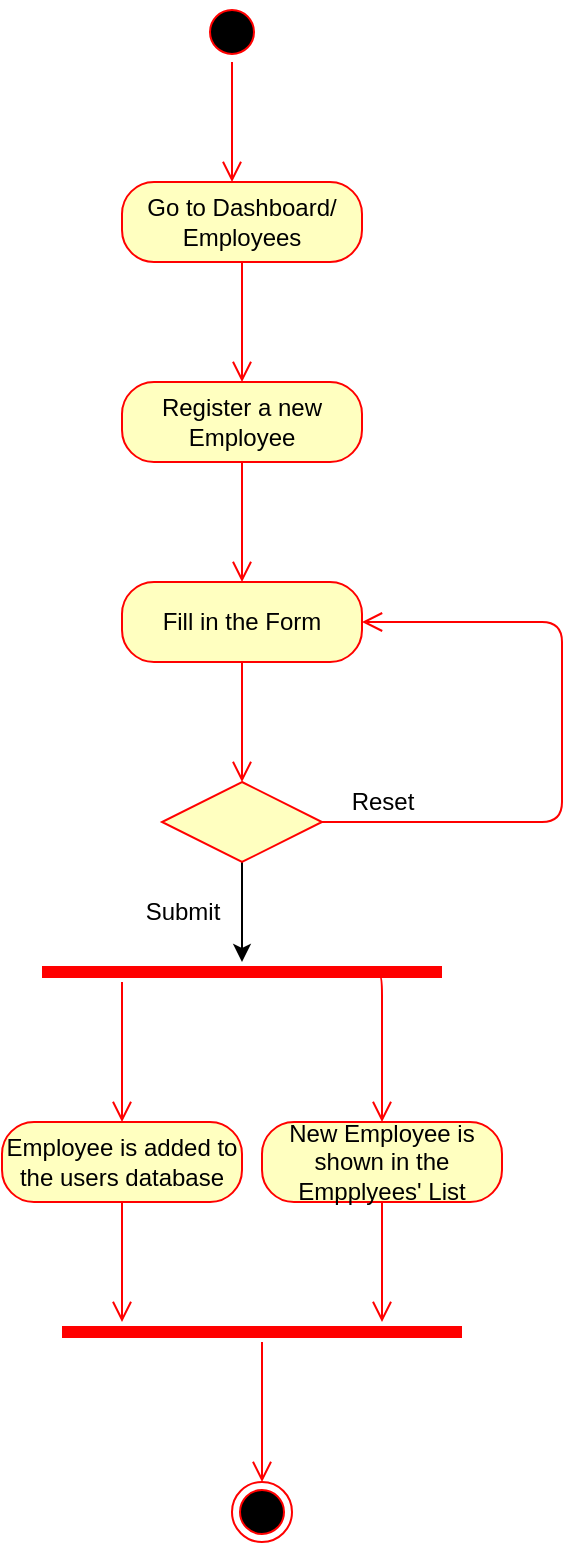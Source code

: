 <mxfile version="13.0.9" type="github">
  <diagram id="4S_pnQDNY2Cvlk0sm4Kf" name="Page-1">
    <mxGraphModel dx="782" dy="469" grid="1" gridSize="10" guides="1" tooltips="1" connect="1" arrows="1" fold="1" page="1" pageScale="1" pageWidth="827" pageHeight="1169" math="0" shadow="0">
      <root>
        <mxCell id="0" />
        <mxCell id="1" parent="0" />
        <mxCell id="twOVuE_fZyP6cUX2SMXx-1" value="" style="ellipse;html=1;shape=startState;fillColor=#000000;strokeColor=#ff0000;" vertex="1" parent="1">
          <mxGeometry x="370" y="20" width="30" height="30" as="geometry" />
        </mxCell>
        <mxCell id="twOVuE_fZyP6cUX2SMXx-2" value="" style="edgeStyle=orthogonalEdgeStyle;html=1;verticalAlign=bottom;endArrow=open;endSize=8;strokeColor=#ff0000;" edge="1" source="twOVuE_fZyP6cUX2SMXx-1" parent="1">
          <mxGeometry relative="1" as="geometry">
            <mxPoint x="385" y="110" as="targetPoint" />
          </mxGeometry>
        </mxCell>
        <mxCell id="twOVuE_fZyP6cUX2SMXx-3" value="Go to Dashboard/ Employees" style="rounded=1;whiteSpace=wrap;html=1;arcSize=40;fontColor=#000000;fillColor=#ffffc0;strokeColor=#ff0000;" vertex="1" parent="1">
          <mxGeometry x="330" y="110" width="120" height="40" as="geometry" />
        </mxCell>
        <mxCell id="twOVuE_fZyP6cUX2SMXx-4" value="" style="edgeStyle=orthogonalEdgeStyle;html=1;verticalAlign=bottom;endArrow=open;endSize=8;strokeColor=#ff0000;" edge="1" source="twOVuE_fZyP6cUX2SMXx-3" parent="1">
          <mxGeometry relative="1" as="geometry">
            <mxPoint x="390" y="210" as="targetPoint" />
          </mxGeometry>
        </mxCell>
        <mxCell id="twOVuE_fZyP6cUX2SMXx-5" value="Register a new Employee" style="rounded=1;whiteSpace=wrap;html=1;arcSize=40;fontColor=#000000;fillColor=#ffffc0;strokeColor=#ff0000;" vertex="1" parent="1">
          <mxGeometry x="330" y="210" width="120" height="40" as="geometry" />
        </mxCell>
        <mxCell id="twOVuE_fZyP6cUX2SMXx-6" value="" style="edgeStyle=orthogonalEdgeStyle;html=1;verticalAlign=bottom;endArrow=open;endSize=8;strokeColor=#ff0000;" edge="1" source="twOVuE_fZyP6cUX2SMXx-5" parent="1">
          <mxGeometry relative="1" as="geometry">
            <mxPoint x="390" y="310" as="targetPoint" />
          </mxGeometry>
        </mxCell>
        <mxCell id="twOVuE_fZyP6cUX2SMXx-15" style="edgeStyle=orthogonalEdgeStyle;rounded=0;orthogonalLoop=1;jettySize=auto;html=1;exitX=0.5;exitY=0;exitDx=0;exitDy=0;" edge="1" parent="1" source="twOVuE_fZyP6cUX2SMXx-7">
          <mxGeometry relative="1" as="geometry">
            <mxPoint x="390" y="430" as="targetPoint" />
          </mxGeometry>
        </mxCell>
        <mxCell id="twOVuE_fZyP6cUX2SMXx-16" style="edgeStyle=orthogonalEdgeStyle;rounded=0;orthogonalLoop=1;jettySize=auto;html=1;" edge="1" parent="1" source="twOVuE_fZyP6cUX2SMXx-7">
          <mxGeometry relative="1" as="geometry">
            <mxPoint x="390" y="500" as="targetPoint" />
          </mxGeometry>
        </mxCell>
        <mxCell id="twOVuE_fZyP6cUX2SMXx-7" value="" style="rhombus;whiteSpace=wrap;html=1;fillColor=#ffffc0;strokeColor=#ff0000;" vertex="1" parent="1">
          <mxGeometry x="350" y="410" width="80" height="40" as="geometry" />
        </mxCell>
        <mxCell id="twOVuE_fZyP6cUX2SMXx-8" value="" style="edgeStyle=orthogonalEdgeStyle;html=1;align=left;verticalAlign=bottom;endArrow=open;endSize=8;strokeColor=#ff0000;entryX=1;entryY=0.5;entryDx=0;entryDy=0;" edge="1" source="twOVuE_fZyP6cUX2SMXx-7" parent="1" target="twOVuE_fZyP6cUX2SMXx-11">
          <mxGeometry x="-1" relative="1" as="geometry">
            <mxPoint x="460" y="330" as="targetPoint" />
            <Array as="points">
              <mxPoint x="550" y="430" />
              <mxPoint x="550" y="330" />
            </Array>
          </mxGeometry>
        </mxCell>
        <mxCell id="twOVuE_fZyP6cUX2SMXx-11" value="Fill in the Form" style="rounded=1;whiteSpace=wrap;html=1;arcSize=40;fontColor=#000000;fillColor=#ffffc0;strokeColor=#ff0000;" vertex="1" parent="1">
          <mxGeometry x="330" y="310" width="120" height="40" as="geometry" />
        </mxCell>
        <mxCell id="twOVuE_fZyP6cUX2SMXx-12" value="" style="edgeStyle=orthogonalEdgeStyle;html=1;verticalAlign=bottom;endArrow=open;endSize=8;strokeColor=#ff0000;" edge="1" source="twOVuE_fZyP6cUX2SMXx-11" parent="1">
          <mxGeometry relative="1" as="geometry">
            <mxPoint x="390" y="410" as="targetPoint" />
          </mxGeometry>
        </mxCell>
        <mxCell id="twOVuE_fZyP6cUX2SMXx-17" value="Reset" style="text;html=1;align=center;verticalAlign=middle;resizable=0;points=[];autosize=1;" vertex="1" parent="1">
          <mxGeometry x="435" y="410" width="50" height="20" as="geometry" />
        </mxCell>
        <mxCell id="twOVuE_fZyP6cUX2SMXx-18" value="Submit" style="text;html=1;align=center;verticalAlign=middle;resizable=0;points=[];autosize=1;" vertex="1" parent="1">
          <mxGeometry x="335" y="465" width="50" height="20" as="geometry" />
        </mxCell>
        <mxCell id="twOVuE_fZyP6cUX2SMXx-19" value="" style="shape=line;html=1;strokeWidth=6;strokeColor=#ff0000;" vertex="1" parent="1">
          <mxGeometry x="290" y="500" width="200" height="10" as="geometry" />
        </mxCell>
        <mxCell id="twOVuE_fZyP6cUX2SMXx-20" value="" style="edgeStyle=orthogonalEdgeStyle;html=1;verticalAlign=bottom;endArrow=open;endSize=8;strokeColor=#ff0000;" edge="1" source="twOVuE_fZyP6cUX2SMXx-19" parent="1">
          <mxGeometry relative="1" as="geometry">
            <mxPoint x="330" y="580" as="targetPoint" />
            <Array as="points">
              <mxPoint x="330" y="580" />
            </Array>
          </mxGeometry>
        </mxCell>
        <mxCell id="twOVuE_fZyP6cUX2SMXx-21" value="" style="edgeStyle=orthogonalEdgeStyle;html=1;verticalAlign=bottom;endArrow=open;endSize=8;strokeColor=#ff0000;entryX=0.5;entryY=0;entryDx=0;entryDy=0;exitX=0.837;exitY=0.667;exitDx=0;exitDy=0;exitPerimeter=0;" edge="1" parent="1" source="twOVuE_fZyP6cUX2SMXx-19" target="twOVuE_fZyP6cUX2SMXx-24">
          <mxGeometry relative="1" as="geometry">
            <mxPoint x="450" y="580" as="targetPoint" />
            <mxPoint x="460" y="520" as="sourcePoint" />
            <Array as="points">
              <mxPoint x="460" y="507" />
            </Array>
          </mxGeometry>
        </mxCell>
        <mxCell id="twOVuE_fZyP6cUX2SMXx-22" value="Employee is added to the users database" style="rounded=1;whiteSpace=wrap;html=1;arcSize=40;fontColor=#000000;fillColor=#ffffc0;strokeColor=#ff0000;" vertex="1" parent="1">
          <mxGeometry x="270" y="580" width="120" height="40" as="geometry" />
        </mxCell>
        <mxCell id="twOVuE_fZyP6cUX2SMXx-23" value="" style="edgeStyle=orthogonalEdgeStyle;html=1;verticalAlign=bottom;endArrow=open;endSize=8;strokeColor=#ff0000;" edge="1" source="twOVuE_fZyP6cUX2SMXx-22" parent="1">
          <mxGeometry relative="1" as="geometry">
            <mxPoint x="330" y="680" as="targetPoint" />
          </mxGeometry>
        </mxCell>
        <mxCell id="twOVuE_fZyP6cUX2SMXx-24" value="New Employee is shown in the Empplyees&#39; List" style="rounded=1;whiteSpace=wrap;html=1;arcSize=40;fontColor=#000000;fillColor=#ffffc0;strokeColor=#ff0000;" vertex="1" parent="1">
          <mxGeometry x="400" y="580" width="120" height="40" as="geometry" />
        </mxCell>
        <mxCell id="twOVuE_fZyP6cUX2SMXx-25" value="" style="edgeStyle=orthogonalEdgeStyle;html=1;verticalAlign=bottom;endArrow=open;endSize=8;strokeColor=#ff0000;" edge="1" source="twOVuE_fZyP6cUX2SMXx-24" parent="1">
          <mxGeometry relative="1" as="geometry">
            <mxPoint x="460" y="680" as="targetPoint" />
            <Array as="points">
              <mxPoint x="460" y="620" />
              <mxPoint x="460" y="620" />
            </Array>
          </mxGeometry>
        </mxCell>
        <mxCell id="twOVuE_fZyP6cUX2SMXx-26" value="" style="shape=line;html=1;strokeWidth=6;strokeColor=#ff0000;" vertex="1" parent="1">
          <mxGeometry x="300" y="680" width="200" height="10" as="geometry" />
        </mxCell>
        <mxCell id="twOVuE_fZyP6cUX2SMXx-27" value="" style="edgeStyle=orthogonalEdgeStyle;html=1;verticalAlign=bottom;endArrow=open;endSize=8;strokeColor=#ff0000;" edge="1" source="twOVuE_fZyP6cUX2SMXx-26" parent="1">
          <mxGeometry relative="1" as="geometry">
            <mxPoint x="400" y="760" as="targetPoint" />
          </mxGeometry>
        </mxCell>
        <mxCell id="twOVuE_fZyP6cUX2SMXx-28" value="" style="ellipse;html=1;shape=endState;fillColor=#000000;strokeColor=#ff0000;" vertex="1" parent="1">
          <mxGeometry x="385" y="760" width="30" height="30" as="geometry" />
        </mxCell>
      </root>
    </mxGraphModel>
  </diagram>
</mxfile>
